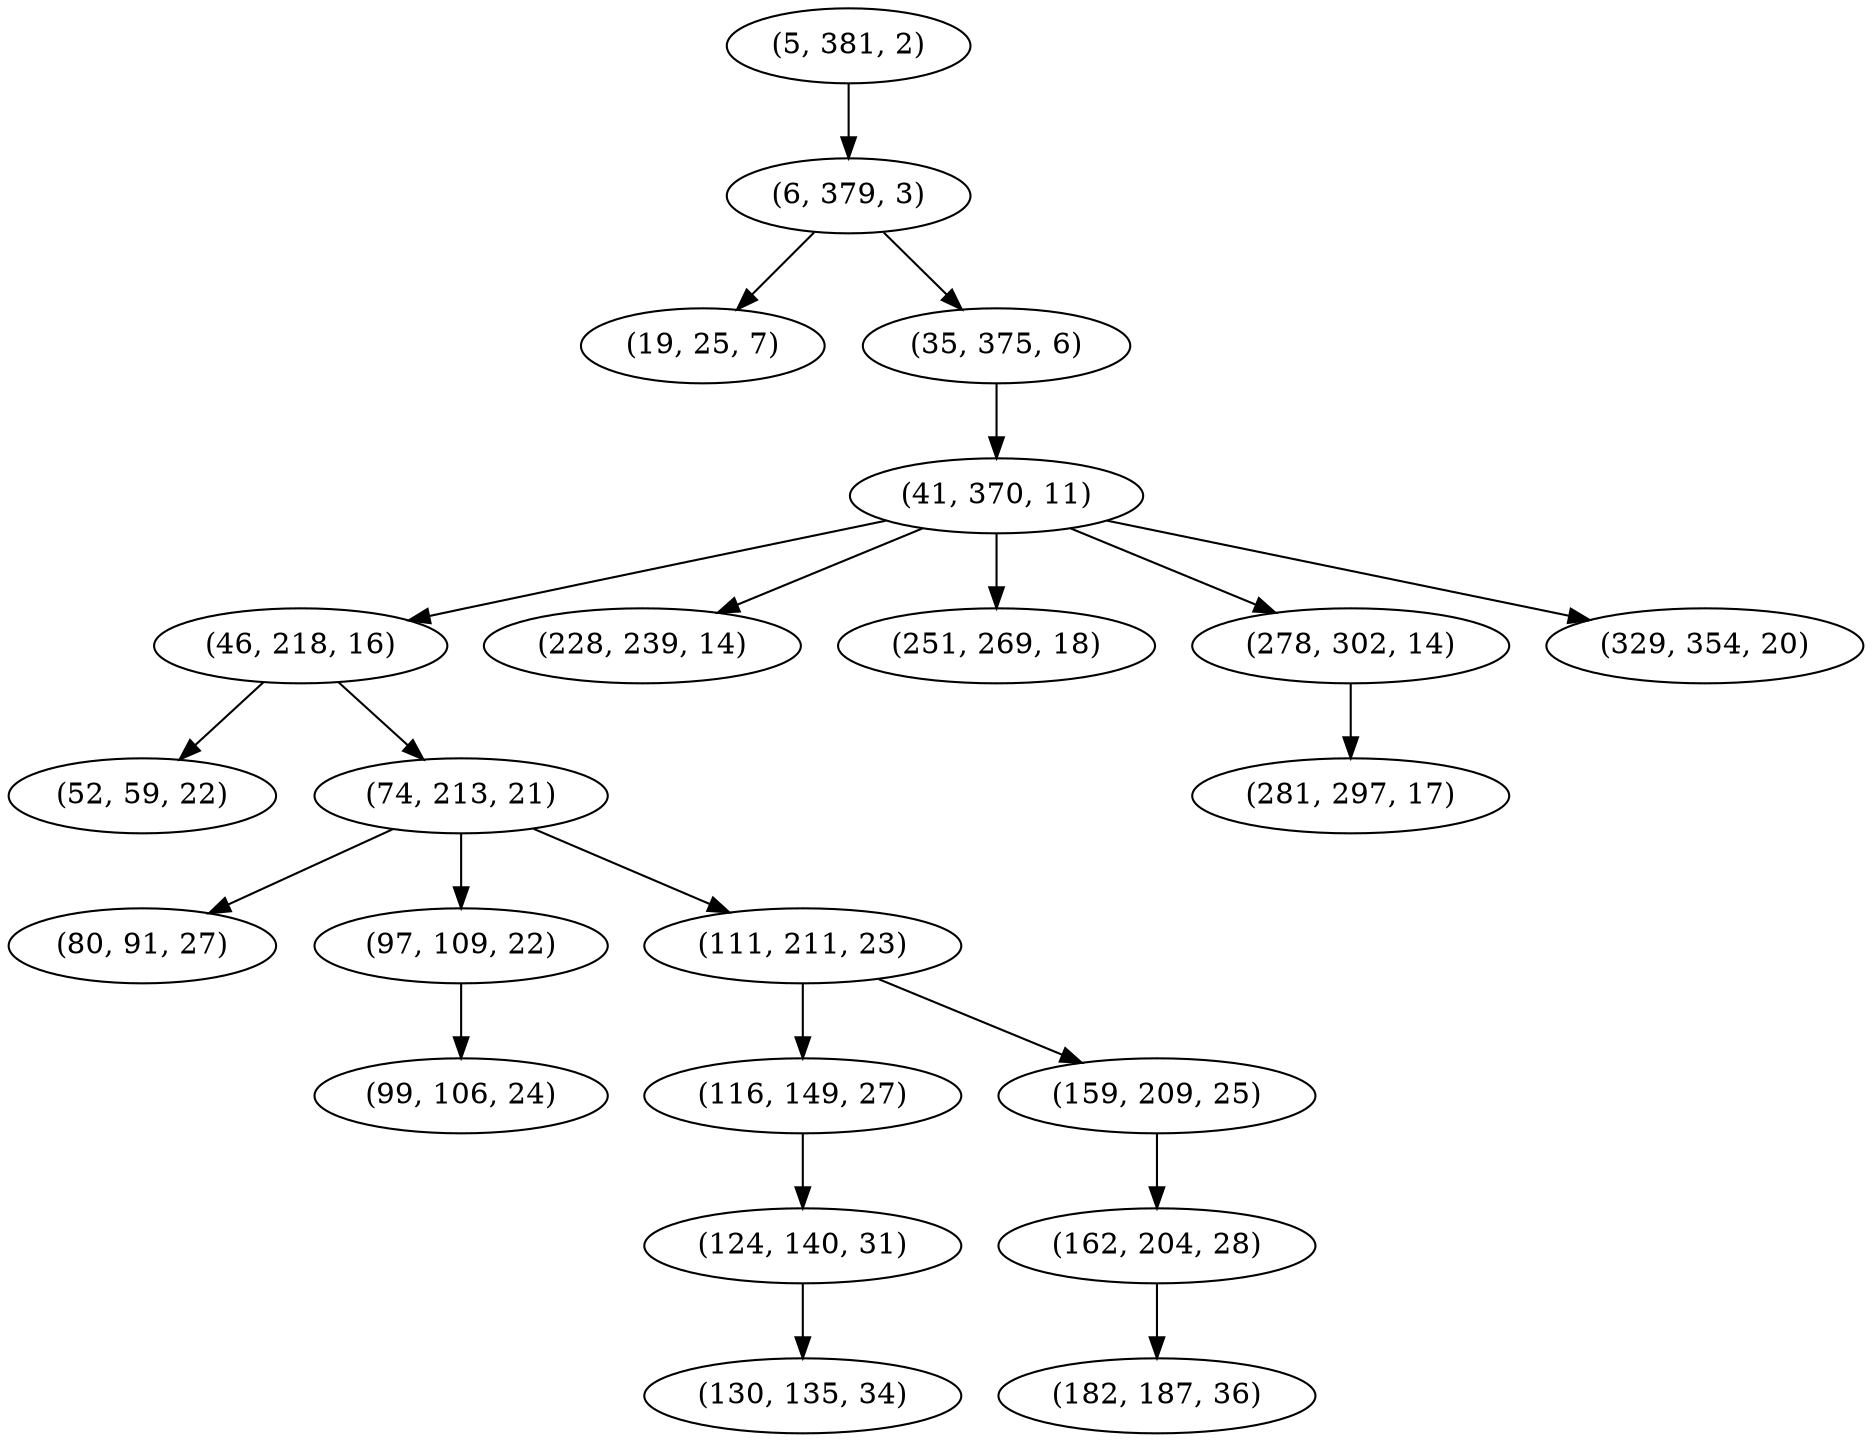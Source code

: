 digraph tree {
    "(5, 381, 2)";
    "(6, 379, 3)";
    "(19, 25, 7)";
    "(35, 375, 6)";
    "(41, 370, 11)";
    "(46, 218, 16)";
    "(52, 59, 22)";
    "(74, 213, 21)";
    "(80, 91, 27)";
    "(97, 109, 22)";
    "(99, 106, 24)";
    "(111, 211, 23)";
    "(116, 149, 27)";
    "(124, 140, 31)";
    "(130, 135, 34)";
    "(159, 209, 25)";
    "(162, 204, 28)";
    "(182, 187, 36)";
    "(228, 239, 14)";
    "(251, 269, 18)";
    "(278, 302, 14)";
    "(281, 297, 17)";
    "(329, 354, 20)";
    "(5, 381, 2)" -> "(6, 379, 3)";
    "(6, 379, 3)" -> "(19, 25, 7)";
    "(6, 379, 3)" -> "(35, 375, 6)";
    "(35, 375, 6)" -> "(41, 370, 11)";
    "(41, 370, 11)" -> "(46, 218, 16)";
    "(41, 370, 11)" -> "(228, 239, 14)";
    "(41, 370, 11)" -> "(251, 269, 18)";
    "(41, 370, 11)" -> "(278, 302, 14)";
    "(41, 370, 11)" -> "(329, 354, 20)";
    "(46, 218, 16)" -> "(52, 59, 22)";
    "(46, 218, 16)" -> "(74, 213, 21)";
    "(74, 213, 21)" -> "(80, 91, 27)";
    "(74, 213, 21)" -> "(97, 109, 22)";
    "(74, 213, 21)" -> "(111, 211, 23)";
    "(97, 109, 22)" -> "(99, 106, 24)";
    "(111, 211, 23)" -> "(116, 149, 27)";
    "(111, 211, 23)" -> "(159, 209, 25)";
    "(116, 149, 27)" -> "(124, 140, 31)";
    "(124, 140, 31)" -> "(130, 135, 34)";
    "(159, 209, 25)" -> "(162, 204, 28)";
    "(162, 204, 28)" -> "(182, 187, 36)";
    "(278, 302, 14)" -> "(281, 297, 17)";
}
